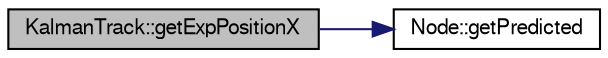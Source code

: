 digraph "KalmanTrack::getExpPositionX"
{
  bgcolor="transparent";
  edge [fontname="FreeSans",fontsize="10",labelfontname="FreeSans",labelfontsize="10"];
  node [fontname="FreeSans",fontsize="10",shape=record];
  rankdir="LR";
  Node1 [label="KalmanTrack::getExpPositionX",height=0.2,width=0.4,color="black", fillcolor="grey75", style="filled" fontcolor="black"];
  Node1 -> Node2 [color="midnightblue",fontsize="10",style="solid",fontname="FreeSans"];
  Node2 [label="Node::getPredicted",height=0.2,width=0.4,color="black",URL="$df/dd0/classNode.html#a49001f3ff76ccd0091837d333f8698f8",tooltip="Gets. "];
}
